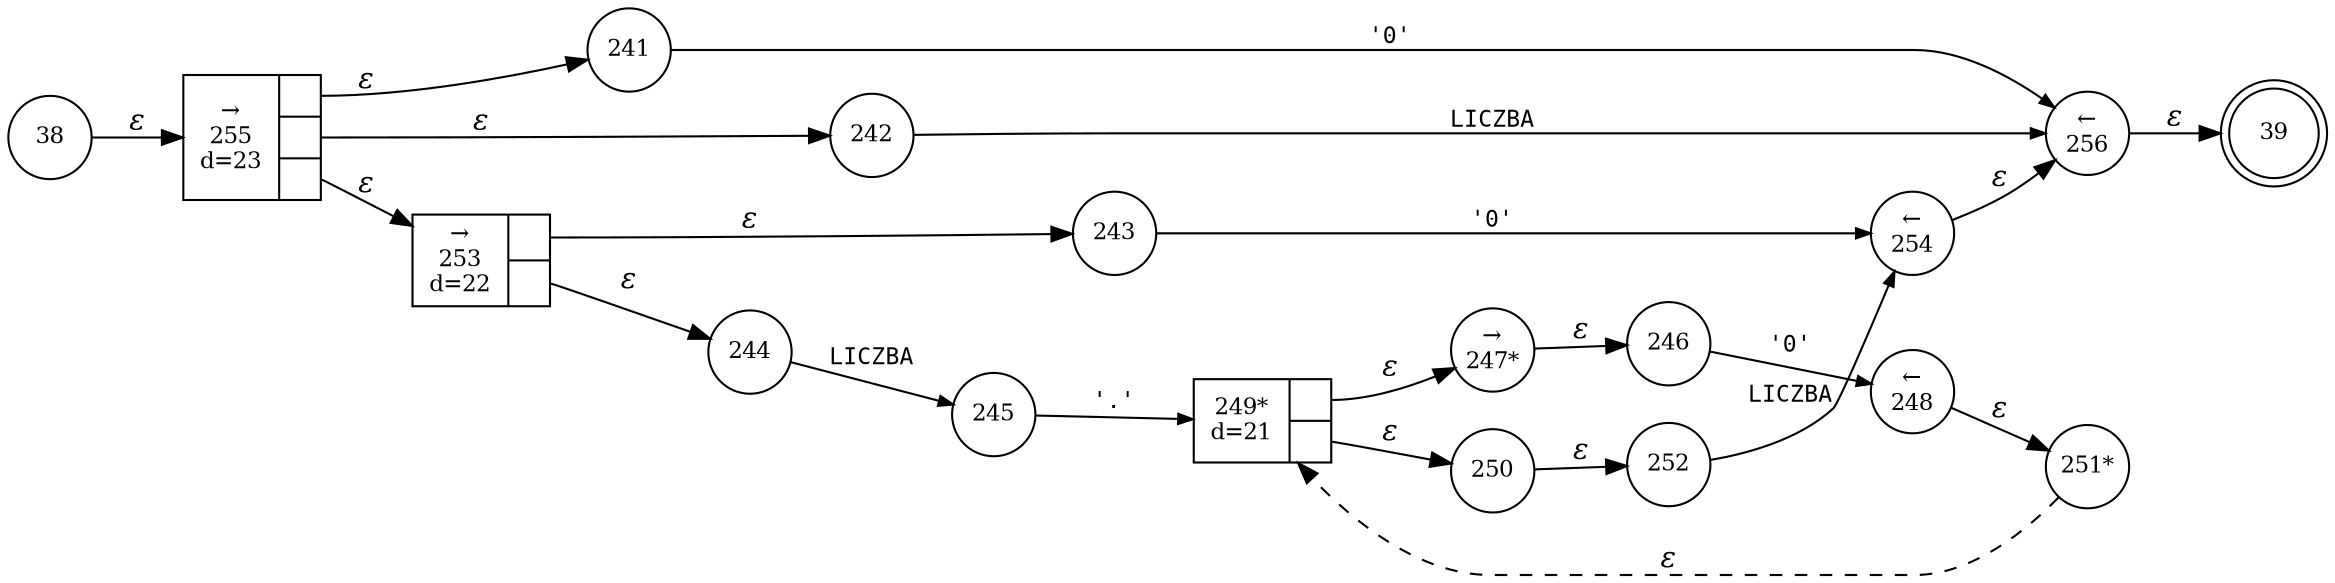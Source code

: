 digraph ATN {
rankdir=LR;
s39[fontsize=11, label="39", shape=doublecircle, fixedsize=true, width=.6];
s256[fontsize=11,label="&larr;\n256", shape=circle, fixedsize=true, width=.55, peripheries=1];
s38[fontsize=11,label="38", shape=circle, fixedsize=true, width=.55, peripheries=1];
s241[fontsize=11,label="241", shape=circle, fixedsize=true, width=.55, peripheries=1];
s242[fontsize=11,label="242", shape=circle, fixedsize=true, width=.55, peripheries=1];
s243[fontsize=11,label="243", shape=circle, fixedsize=true, width=.55, peripheries=1];
s244[fontsize=11,label="244", shape=circle, fixedsize=true, width=.55, peripheries=1];
s245[fontsize=11,label="245", shape=circle, fixedsize=true, width=.55, peripheries=1];
s246[fontsize=11,label="246", shape=circle, fixedsize=true, width=.55, peripheries=1];
s247[fontsize=11,label="&rarr;\n247*", shape=circle, fixedsize=true, width=.55, peripheries=1];
s248[fontsize=11,label="&larr;\n248", shape=circle, fixedsize=true, width=.55, peripheries=1];
s249[fontsize=11,label="{249*\nd=21|{<p0>|<p1>}}", shape=record, fixedsize=false, peripheries=1];
s250[fontsize=11,label="250", shape=circle, fixedsize=true, width=.55, peripheries=1];
s251[fontsize=11,label="251*", shape=circle, fixedsize=true, width=.55, peripheries=1];
s252[fontsize=11,label="252", shape=circle, fixedsize=true, width=.55, peripheries=1];
s253[fontsize=11,label="{&rarr;\n253\nd=22|{<p0>|<p1>}}", shape=record, fixedsize=false, peripheries=1];
s254[fontsize=11,label="&larr;\n254", shape=circle, fixedsize=true, width=.55, peripheries=1];
s255[fontsize=11,label="{&rarr;\n255\nd=23|{<p0>|<p1>|<p2>}}", shape=record, fixedsize=false, peripheries=1];
s38 -> s255 [fontname="Times-Italic", label="&epsilon;"];
s255:p0 -> s241 [fontname="Times-Italic", label="&epsilon;"];
s255:p1 -> s242 [fontname="Times-Italic", label="&epsilon;"];
s255:p2 -> s253 [fontname="Times-Italic", label="&epsilon;"];
s241 -> s256 [fontsize=11, fontname="Courier", arrowsize=.7, label = "'0'", arrowhead = normal];
s242 -> s256 [fontsize=11, fontname="Courier", arrowsize=.7, label = "LICZBA", arrowhead = normal];
s253:p0 -> s243 [fontname="Times-Italic", label="&epsilon;"];
s253:p1 -> s244 [fontname="Times-Italic", label="&epsilon;"];
s256 -> s39 [fontname="Times-Italic", label="&epsilon;"];
s243 -> s254 [fontsize=11, fontname="Courier", arrowsize=.7, label = "'0'", arrowhead = normal];
s244 -> s245 [fontsize=11, fontname="Courier", arrowsize=.7, label = "LICZBA", arrowhead = normal];
s254 -> s256 [fontname="Times-Italic", label="&epsilon;"];
s245 -> s249 [fontsize=11, fontname="Courier", arrowsize=.7, label = "'.'", arrowhead = normal];
s249:p0 -> s247 [fontname="Times-Italic", label="&epsilon;"];
s249:p1 -> s250 [fontname="Times-Italic", label="&epsilon;"];
s247 -> s246 [fontname="Times-Italic", label="&epsilon;"];
s250 -> s252 [fontname="Times-Italic", label="&epsilon;"];
s246 -> s248 [fontsize=11, fontname="Courier", arrowsize=.7, label = "'0'", arrowhead = normal];
s252 -> s254 [fontsize=11, fontname="Courier", arrowsize=.7, label = "LICZBA", arrowhead = normal];
s248 -> s251 [fontname="Times-Italic", label="&epsilon;"];
s251 -> s249 [fontname="Times-Italic", label="&epsilon;", style="dashed"];
}